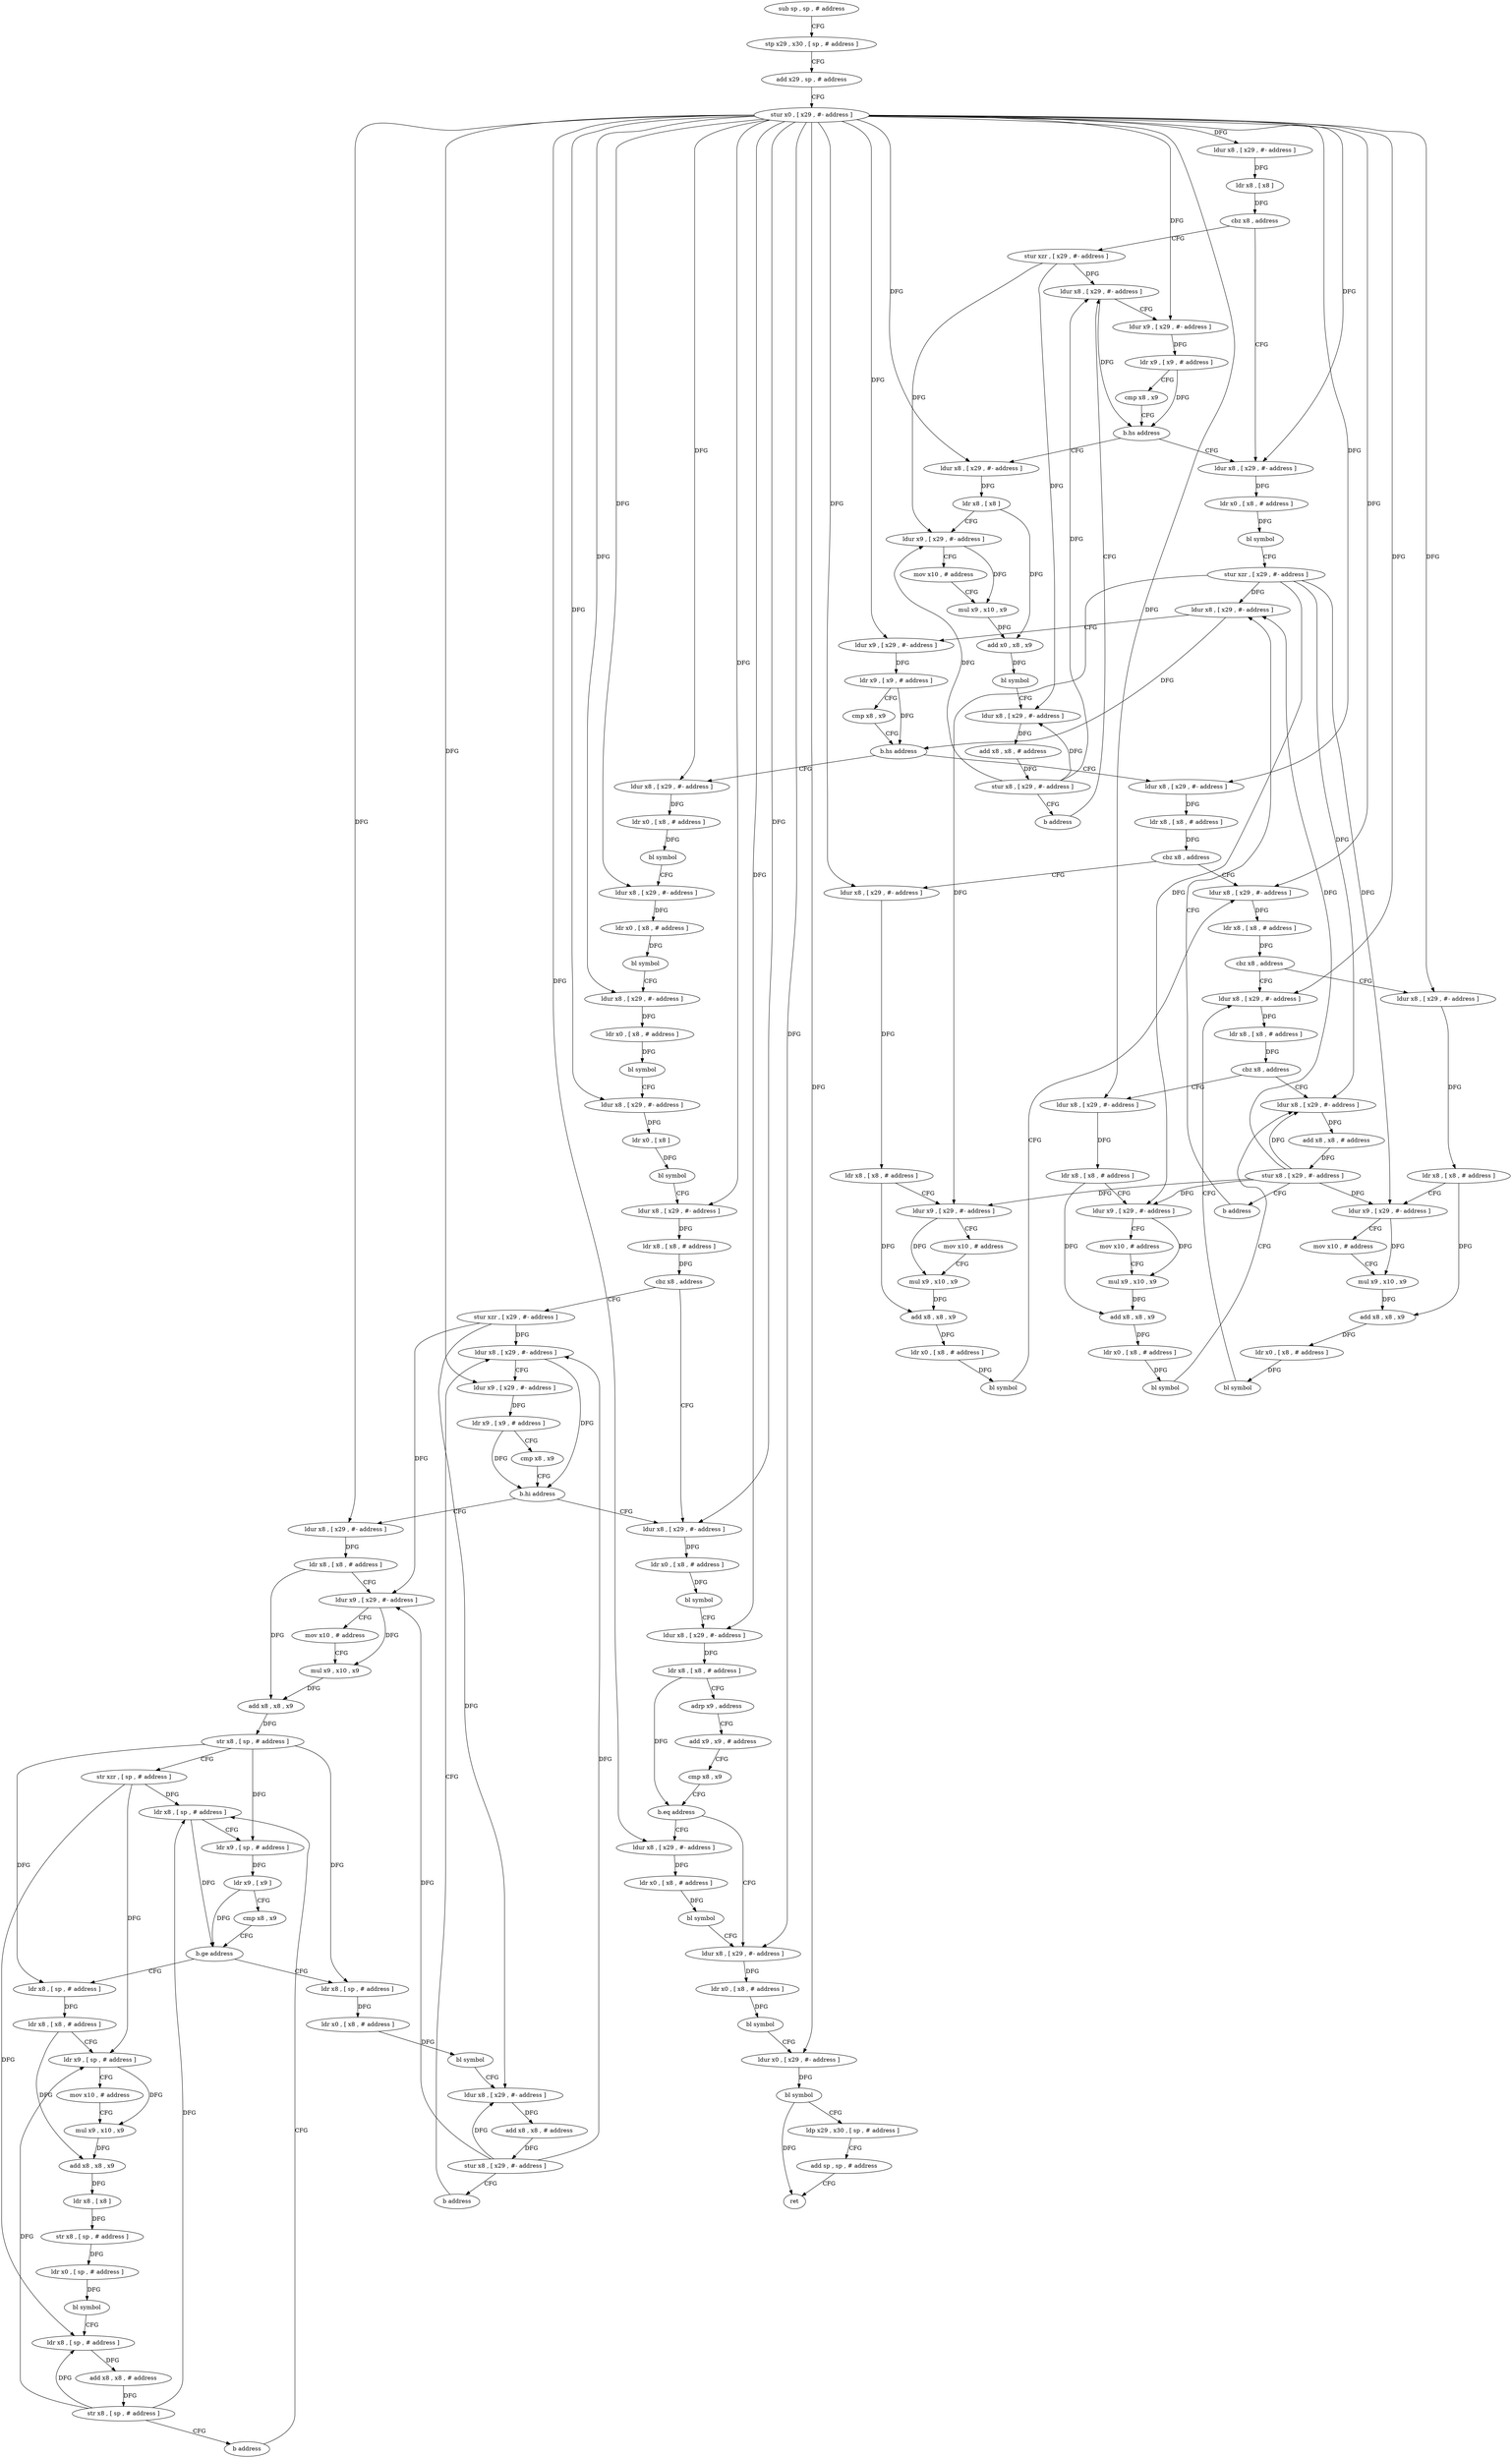 digraph "func" {
"4227940" [label = "sub sp , sp , # address" ]
"4227944" [label = "stp x29 , x30 , [ sp , # address ]" ]
"4227948" [label = "add x29 , sp , # address" ]
"4227952" [label = "stur x0 , [ x29 , #- address ]" ]
"4227956" [label = "ldur x8 , [ x29 , #- address ]" ]
"4227960" [label = "ldr x8 , [ x8 ]" ]
"4227964" [label = "cbz x8 , address" ]
"4228036" [label = "ldur x8 , [ x29 , #- address ]" ]
"4227968" [label = "stur xzr , [ x29 , #- address ]" ]
"4228040" [label = "ldr x0 , [ x8 , # address ]" ]
"4228044" [label = "bl symbol" ]
"4228048" [label = "stur xzr , [ x29 , #- address ]" ]
"4228052" [label = "ldur x8 , [ x29 , #- address ]" ]
"4227972" [label = "ldur x8 , [ x29 , #- address ]" ]
"4228220" [label = "ldur x8 , [ x29 , #- address ]" ]
"4228224" [label = "ldr x0 , [ x8 , # address ]" ]
"4228228" [label = "bl symbol" ]
"4228232" [label = "ldur x8 , [ x29 , #- address ]" ]
"4228236" [label = "ldr x0 , [ x8 , # address ]" ]
"4228240" [label = "bl symbol" ]
"4228244" [label = "ldur x8 , [ x29 , #- address ]" ]
"4228248" [label = "ldr x0 , [ x8 , # address ]" ]
"4228252" [label = "bl symbol" ]
"4228256" [label = "ldur x8 , [ x29 , #- address ]" ]
"4228260" [label = "ldr x0 , [ x8 ]" ]
"4228264" [label = "bl symbol" ]
"4228268" [label = "ldur x8 , [ x29 , #- address ]" ]
"4228272" [label = "ldr x8 , [ x8 , # address ]" ]
"4228276" [label = "cbz x8 , address" ]
"4228440" [label = "ldur x8 , [ x29 , #- address ]" ]
"4228280" [label = "stur xzr , [ x29 , #- address ]" ]
"4228072" [label = "ldur x8 , [ x29 , #- address ]" ]
"4228076" [label = "ldr x8 , [ x8 , # address ]" ]
"4228080" [label = "cbz x8 , address" ]
"4228116" [label = "ldur x8 , [ x29 , #- address ]" ]
"4228084" [label = "ldur x8 , [ x29 , #- address ]" ]
"4227992" [label = "ldur x8 , [ x29 , #- address ]" ]
"4227996" [label = "ldr x8 , [ x8 ]" ]
"4228000" [label = "ldur x9 , [ x29 , #- address ]" ]
"4228004" [label = "mov x10 , # address" ]
"4228008" [label = "mul x9 , x10 , x9" ]
"4228012" [label = "add x0 , x8 , x9" ]
"4228016" [label = "bl symbol" ]
"4228020" [label = "ldur x8 , [ x29 , #- address ]" ]
"4228024" [label = "add x8 , x8 , # address" ]
"4228028" [label = "stur x8 , [ x29 , #- address ]" ]
"4228032" [label = "b address" ]
"4228444" [label = "ldr x0 , [ x8 , # address ]" ]
"4228448" [label = "bl symbol" ]
"4228452" [label = "ldur x8 , [ x29 , #- address ]" ]
"4228456" [label = "ldr x8 , [ x8 , # address ]" ]
"4228460" [label = "adrp x9 , address" ]
"4228464" [label = "add x9 , x9 , # address" ]
"4228468" [label = "cmp x8 , x9" ]
"4228472" [label = "b.eq address" ]
"4228488" [label = "ldur x8 , [ x29 , #- address ]" ]
"4228476" [label = "ldur x8 , [ x29 , #- address ]" ]
"4228284" [label = "ldur x8 , [ x29 , #- address ]" ]
"4228120" [label = "ldr x8 , [ x8 , # address ]" ]
"4228124" [label = "cbz x8 , address" ]
"4228160" [label = "ldur x8 , [ x29 , #- address ]" ]
"4228128" [label = "ldur x8 , [ x29 , #- address ]" ]
"4228088" [label = "ldr x8 , [ x8 , # address ]" ]
"4228092" [label = "ldur x9 , [ x29 , #- address ]" ]
"4228096" [label = "mov x10 , # address" ]
"4228100" [label = "mul x9 , x10 , x9" ]
"4228104" [label = "add x8 , x8 , x9" ]
"4228108" [label = "ldr x0 , [ x8 , # address ]" ]
"4228112" [label = "bl symbol" ]
"4227976" [label = "ldur x9 , [ x29 , #- address ]" ]
"4227980" [label = "ldr x9 , [ x9 , # address ]" ]
"4227984" [label = "cmp x8 , x9" ]
"4227988" [label = "b.hs address" ]
"4228492" [label = "ldr x0 , [ x8 , # address ]" ]
"4228496" [label = "bl symbol" ]
"4228500" [label = "ldur x0 , [ x29 , #- address ]" ]
"4228504" [label = "bl symbol" ]
"4228508" [label = "ldp x29 , x30 , [ sp , # address ]" ]
"4228512" [label = "add sp , sp , # address" ]
"4228516" [label = "ret" ]
"4228480" [label = "ldr x0 , [ x8 , # address ]" ]
"4228484" [label = "bl symbol" ]
"4228304" [label = "ldur x8 , [ x29 , #- address ]" ]
"4228308" [label = "ldr x8 , [ x8 , # address ]" ]
"4228312" [label = "ldur x9 , [ x29 , #- address ]" ]
"4228316" [label = "mov x10 , # address" ]
"4228320" [label = "mul x9 , x10 , x9" ]
"4228324" [label = "add x8 , x8 , x9" ]
"4228328" [label = "str x8 , [ sp , # address ]" ]
"4228332" [label = "str xzr , [ sp , # address ]" ]
"4228336" [label = "ldr x8 , [ sp , # address ]" ]
"4228164" [label = "ldr x8 , [ x8 , # address ]" ]
"4228168" [label = "cbz x8 , address" ]
"4228204" [label = "ldur x8 , [ x29 , #- address ]" ]
"4228172" [label = "ldur x8 , [ x29 , #- address ]" ]
"4228132" [label = "ldr x8 , [ x8 , # address ]" ]
"4228136" [label = "ldur x9 , [ x29 , #- address ]" ]
"4228140" [label = "mov x10 , # address" ]
"4228144" [label = "mul x9 , x10 , x9" ]
"4228148" [label = "add x8 , x8 , x9" ]
"4228152" [label = "ldr x0 , [ x8 , # address ]" ]
"4228156" [label = "bl symbol" ]
"4228412" [label = "ldr x8 , [ sp , # address ]" ]
"4228416" [label = "ldr x0 , [ x8 , # address ]" ]
"4228420" [label = "bl symbol" ]
"4228424" [label = "ldur x8 , [ x29 , #- address ]" ]
"4228428" [label = "add x8 , x8 , # address" ]
"4228432" [label = "stur x8 , [ x29 , #- address ]" ]
"4228436" [label = "b address" ]
"4228356" [label = "ldr x8 , [ sp , # address ]" ]
"4228360" [label = "ldr x8 , [ x8 , # address ]" ]
"4228364" [label = "ldr x9 , [ sp , # address ]" ]
"4228368" [label = "mov x10 , # address" ]
"4228372" [label = "mul x9 , x10 , x9" ]
"4228376" [label = "add x8 , x8 , x9" ]
"4228380" [label = "ldr x8 , [ x8 ]" ]
"4228384" [label = "str x8 , [ sp , # address ]" ]
"4228388" [label = "ldr x0 , [ sp , # address ]" ]
"4228392" [label = "bl symbol" ]
"4228396" [label = "ldr x8 , [ sp , # address ]" ]
"4228400" [label = "add x8 , x8 , # address" ]
"4228404" [label = "str x8 , [ sp , # address ]" ]
"4228408" [label = "b address" ]
"4228208" [label = "add x8 , x8 , # address" ]
"4228212" [label = "stur x8 , [ x29 , #- address ]" ]
"4228216" [label = "b address" ]
"4228176" [label = "ldr x8 , [ x8 , # address ]" ]
"4228180" [label = "ldur x9 , [ x29 , #- address ]" ]
"4228184" [label = "mov x10 , # address" ]
"4228188" [label = "mul x9 , x10 , x9" ]
"4228192" [label = "add x8 , x8 , x9" ]
"4228196" [label = "ldr x0 , [ x8 , # address ]" ]
"4228200" [label = "bl symbol" ]
"4228288" [label = "ldur x9 , [ x29 , #- address ]" ]
"4228292" [label = "ldr x9 , [ x9 , # address ]" ]
"4228296" [label = "cmp x8 , x9" ]
"4228300" [label = "b.hi address" ]
"4228340" [label = "ldr x9 , [ sp , # address ]" ]
"4228344" [label = "ldr x9 , [ x9 ]" ]
"4228348" [label = "cmp x8 , x9" ]
"4228352" [label = "b.ge address" ]
"4228056" [label = "ldur x9 , [ x29 , #- address ]" ]
"4228060" [label = "ldr x9 , [ x9 , # address ]" ]
"4228064" [label = "cmp x8 , x9" ]
"4228068" [label = "b.hs address" ]
"4227940" -> "4227944" [ label = "CFG" ]
"4227944" -> "4227948" [ label = "CFG" ]
"4227948" -> "4227952" [ label = "CFG" ]
"4227952" -> "4227956" [ label = "DFG" ]
"4227952" -> "4228036" [ label = "DFG" ]
"4227952" -> "4228056" [ label = "DFG" ]
"4227952" -> "4227976" [ label = "DFG" ]
"4227952" -> "4228220" [ label = "DFG" ]
"4227952" -> "4228232" [ label = "DFG" ]
"4227952" -> "4228244" [ label = "DFG" ]
"4227952" -> "4228256" [ label = "DFG" ]
"4227952" -> "4228268" [ label = "DFG" ]
"4227952" -> "4228072" [ label = "DFG" ]
"4227952" -> "4227992" [ label = "DFG" ]
"4227952" -> "4228440" [ label = "DFG" ]
"4227952" -> "4228452" [ label = "DFG" ]
"4227952" -> "4228116" [ label = "DFG" ]
"4227952" -> "4228084" [ label = "DFG" ]
"4227952" -> "4228488" [ label = "DFG" ]
"4227952" -> "4228500" [ label = "DFG" ]
"4227952" -> "4228476" [ label = "DFG" ]
"4227952" -> "4228288" [ label = "DFG" ]
"4227952" -> "4228160" [ label = "DFG" ]
"4227952" -> "4228128" [ label = "DFG" ]
"4227952" -> "4228304" [ label = "DFG" ]
"4227952" -> "4228172" [ label = "DFG" ]
"4227956" -> "4227960" [ label = "DFG" ]
"4227960" -> "4227964" [ label = "DFG" ]
"4227964" -> "4228036" [ label = "CFG" ]
"4227964" -> "4227968" [ label = "CFG" ]
"4228036" -> "4228040" [ label = "DFG" ]
"4227968" -> "4227972" [ label = "DFG" ]
"4227968" -> "4228000" [ label = "DFG" ]
"4227968" -> "4228020" [ label = "DFG" ]
"4228040" -> "4228044" [ label = "DFG" ]
"4228044" -> "4228048" [ label = "CFG" ]
"4228048" -> "4228052" [ label = "DFG" ]
"4228048" -> "4228092" [ label = "DFG" ]
"4228048" -> "4228136" [ label = "DFG" ]
"4228048" -> "4228204" [ label = "DFG" ]
"4228048" -> "4228180" [ label = "DFG" ]
"4228052" -> "4228056" [ label = "CFG" ]
"4228052" -> "4228068" [ label = "DFG" ]
"4227972" -> "4227976" [ label = "CFG" ]
"4227972" -> "4227988" [ label = "DFG" ]
"4228220" -> "4228224" [ label = "DFG" ]
"4228224" -> "4228228" [ label = "DFG" ]
"4228228" -> "4228232" [ label = "CFG" ]
"4228232" -> "4228236" [ label = "DFG" ]
"4228236" -> "4228240" [ label = "DFG" ]
"4228240" -> "4228244" [ label = "CFG" ]
"4228244" -> "4228248" [ label = "DFG" ]
"4228248" -> "4228252" [ label = "DFG" ]
"4228252" -> "4228256" [ label = "CFG" ]
"4228256" -> "4228260" [ label = "DFG" ]
"4228260" -> "4228264" [ label = "DFG" ]
"4228264" -> "4228268" [ label = "CFG" ]
"4228268" -> "4228272" [ label = "DFG" ]
"4228272" -> "4228276" [ label = "DFG" ]
"4228276" -> "4228440" [ label = "CFG" ]
"4228276" -> "4228280" [ label = "CFG" ]
"4228440" -> "4228444" [ label = "DFG" ]
"4228280" -> "4228284" [ label = "DFG" ]
"4228280" -> "4228312" [ label = "DFG" ]
"4228280" -> "4228424" [ label = "DFG" ]
"4228072" -> "4228076" [ label = "DFG" ]
"4228076" -> "4228080" [ label = "DFG" ]
"4228080" -> "4228116" [ label = "CFG" ]
"4228080" -> "4228084" [ label = "CFG" ]
"4228116" -> "4228120" [ label = "DFG" ]
"4228084" -> "4228088" [ label = "DFG" ]
"4227992" -> "4227996" [ label = "DFG" ]
"4227996" -> "4228000" [ label = "CFG" ]
"4227996" -> "4228012" [ label = "DFG" ]
"4228000" -> "4228004" [ label = "CFG" ]
"4228000" -> "4228008" [ label = "DFG" ]
"4228004" -> "4228008" [ label = "CFG" ]
"4228008" -> "4228012" [ label = "DFG" ]
"4228012" -> "4228016" [ label = "DFG" ]
"4228016" -> "4228020" [ label = "CFG" ]
"4228020" -> "4228024" [ label = "DFG" ]
"4228024" -> "4228028" [ label = "DFG" ]
"4228028" -> "4228032" [ label = "CFG" ]
"4228028" -> "4227972" [ label = "DFG" ]
"4228028" -> "4228000" [ label = "DFG" ]
"4228028" -> "4228020" [ label = "DFG" ]
"4228032" -> "4227972" [ label = "CFG" ]
"4228444" -> "4228448" [ label = "DFG" ]
"4228448" -> "4228452" [ label = "CFG" ]
"4228452" -> "4228456" [ label = "DFG" ]
"4228456" -> "4228460" [ label = "CFG" ]
"4228456" -> "4228472" [ label = "DFG" ]
"4228460" -> "4228464" [ label = "CFG" ]
"4228464" -> "4228468" [ label = "CFG" ]
"4228468" -> "4228472" [ label = "CFG" ]
"4228472" -> "4228488" [ label = "CFG" ]
"4228472" -> "4228476" [ label = "CFG" ]
"4228488" -> "4228492" [ label = "DFG" ]
"4228476" -> "4228480" [ label = "DFG" ]
"4228284" -> "4228288" [ label = "CFG" ]
"4228284" -> "4228300" [ label = "DFG" ]
"4228120" -> "4228124" [ label = "DFG" ]
"4228124" -> "4228160" [ label = "CFG" ]
"4228124" -> "4228128" [ label = "CFG" ]
"4228160" -> "4228164" [ label = "DFG" ]
"4228128" -> "4228132" [ label = "DFG" ]
"4228088" -> "4228092" [ label = "CFG" ]
"4228088" -> "4228104" [ label = "DFG" ]
"4228092" -> "4228096" [ label = "CFG" ]
"4228092" -> "4228100" [ label = "DFG" ]
"4228096" -> "4228100" [ label = "CFG" ]
"4228100" -> "4228104" [ label = "DFG" ]
"4228104" -> "4228108" [ label = "DFG" ]
"4228108" -> "4228112" [ label = "DFG" ]
"4228112" -> "4228116" [ label = "CFG" ]
"4227976" -> "4227980" [ label = "DFG" ]
"4227980" -> "4227984" [ label = "CFG" ]
"4227980" -> "4227988" [ label = "DFG" ]
"4227984" -> "4227988" [ label = "CFG" ]
"4227988" -> "4228036" [ label = "CFG" ]
"4227988" -> "4227992" [ label = "CFG" ]
"4228492" -> "4228496" [ label = "DFG" ]
"4228496" -> "4228500" [ label = "CFG" ]
"4228500" -> "4228504" [ label = "DFG" ]
"4228504" -> "4228508" [ label = "CFG" ]
"4228504" -> "4228516" [ label = "DFG" ]
"4228508" -> "4228512" [ label = "CFG" ]
"4228512" -> "4228516" [ label = "CFG" ]
"4228480" -> "4228484" [ label = "DFG" ]
"4228484" -> "4228488" [ label = "CFG" ]
"4228304" -> "4228308" [ label = "DFG" ]
"4228308" -> "4228312" [ label = "CFG" ]
"4228308" -> "4228324" [ label = "DFG" ]
"4228312" -> "4228316" [ label = "CFG" ]
"4228312" -> "4228320" [ label = "DFG" ]
"4228316" -> "4228320" [ label = "CFG" ]
"4228320" -> "4228324" [ label = "DFG" ]
"4228324" -> "4228328" [ label = "DFG" ]
"4228328" -> "4228332" [ label = "CFG" ]
"4228328" -> "4228340" [ label = "DFG" ]
"4228328" -> "4228412" [ label = "DFG" ]
"4228328" -> "4228356" [ label = "DFG" ]
"4228332" -> "4228336" [ label = "DFG" ]
"4228332" -> "4228364" [ label = "DFG" ]
"4228332" -> "4228396" [ label = "DFG" ]
"4228336" -> "4228340" [ label = "CFG" ]
"4228336" -> "4228352" [ label = "DFG" ]
"4228164" -> "4228168" [ label = "DFG" ]
"4228168" -> "4228204" [ label = "CFG" ]
"4228168" -> "4228172" [ label = "CFG" ]
"4228204" -> "4228208" [ label = "DFG" ]
"4228172" -> "4228176" [ label = "DFG" ]
"4228132" -> "4228136" [ label = "CFG" ]
"4228132" -> "4228148" [ label = "DFG" ]
"4228136" -> "4228140" [ label = "CFG" ]
"4228136" -> "4228144" [ label = "DFG" ]
"4228140" -> "4228144" [ label = "CFG" ]
"4228144" -> "4228148" [ label = "DFG" ]
"4228148" -> "4228152" [ label = "DFG" ]
"4228152" -> "4228156" [ label = "DFG" ]
"4228156" -> "4228160" [ label = "CFG" ]
"4228412" -> "4228416" [ label = "DFG" ]
"4228416" -> "4228420" [ label = "DFG" ]
"4228420" -> "4228424" [ label = "CFG" ]
"4228424" -> "4228428" [ label = "DFG" ]
"4228428" -> "4228432" [ label = "DFG" ]
"4228432" -> "4228436" [ label = "CFG" ]
"4228432" -> "4228284" [ label = "DFG" ]
"4228432" -> "4228312" [ label = "DFG" ]
"4228432" -> "4228424" [ label = "DFG" ]
"4228436" -> "4228284" [ label = "CFG" ]
"4228356" -> "4228360" [ label = "DFG" ]
"4228360" -> "4228364" [ label = "CFG" ]
"4228360" -> "4228376" [ label = "DFG" ]
"4228364" -> "4228368" [ label = "CFG" ]
"4228364" -> "4228372" [ label = "DFG" ]
"4228368" -> "4228372" [ label = "CFG" ]
"4228372" -> "4228376" [ label = "DFG" ]
"4228376" -> "4228380" [ label = "DFG" ]
"4228380" -> "4228384" [ label = "DFG" ]
"4228384" -> "4228388" [ label = "DFG" ]
"4228388" -> "4228392" [ label = "DFG" ]
"4228392" -> "4228396" [ label = "CFG" ]
"4228396" -> "4228400" [ label = "DFG" ]
"4228400" -> "4228404" [ label = "DFG" ]
"4228404" -> "4228408" [ label = "CFG" ]
"4228404" -> "4228336" [ label = "DFG" ]
"4228404" -> "4228364" [ label = "DFG" ]
"4228404" -> "4228396" [ label = "DFG" ]
"4228408" -> "4228336" [ label = "CFG" ]
"4228208" -> "4228212" [ label = "DFG" ]
"4228212" -> "4228216" [ label = "CFG" ]
"4228212" -> "4228052" [ label = "DFG" ]
"4228212" -> "4228092" [ label = "DFG" ]
"4228212" -> "4228136" [ label = "DFG" ]
"4228212" -> "4228204" [ label = "DFG" ]
"4228212" -> "4228180" [ label = "DFG" ]
"4228216" -> "4228052" [ label = "CFG" ]
"4228176" -> "4228180" [ label = "CFG" ]
"4228176" -> "4228192" [ label = "DFG" ]
"4228180" -> "4228184" [ label = "CFG" ]
"4228180" -> "4228188" [ label = "DFG" ]
"4228184" -> "4228188" [ label = "CFG" ]
"4228188" -> "4228192" [ label = "DFG" ]
"4228192" -> "4228196" [ label = "DFG" ]
"4228196" -> "4228200" [ label = "DFG" ]
"4228200" -> "4228204" [ label = "CFG" ]
"4228288" -> "4228292" [ label = "DFG" ]
"4228292" -> "4228296" [ label = "CFG" ]
"4228292" -> "4228300" [ label = "DFG" ]
"4228296" -> "4228300" [ label = "CFG" ]
"4228300" -> "4228440" [ label = "CFG" ]
"4228300" -> "4228304" [ label = "CFG" ]
"4228340" -> "4228344" [ label = "DFG" ]
"4228344" -> "4228348" [ label = "CFG" ]
"4228344" -> "4228352" [ label = "DFG" ]
"4228348" -> "4228352" [ label = "CFG" ]
"4228352" -> "4228412" [ label = "CFG" ]
"4228352" -> "4228356" [ label = "CFG" ]
"4228056" -> "4228060" [ label = "DFG" ]
"4228060" -> "4228064" [ label = "CFG" ]
"4228060" -> "4228068" [ label = "DFG" ]
"4228064" -> "4228068" [ label = "CFG" ]
"4228068" -> "4228220" [ label = "CFG" ]
"4228068" -> "4228072" [ label = "CFG" ]
}
